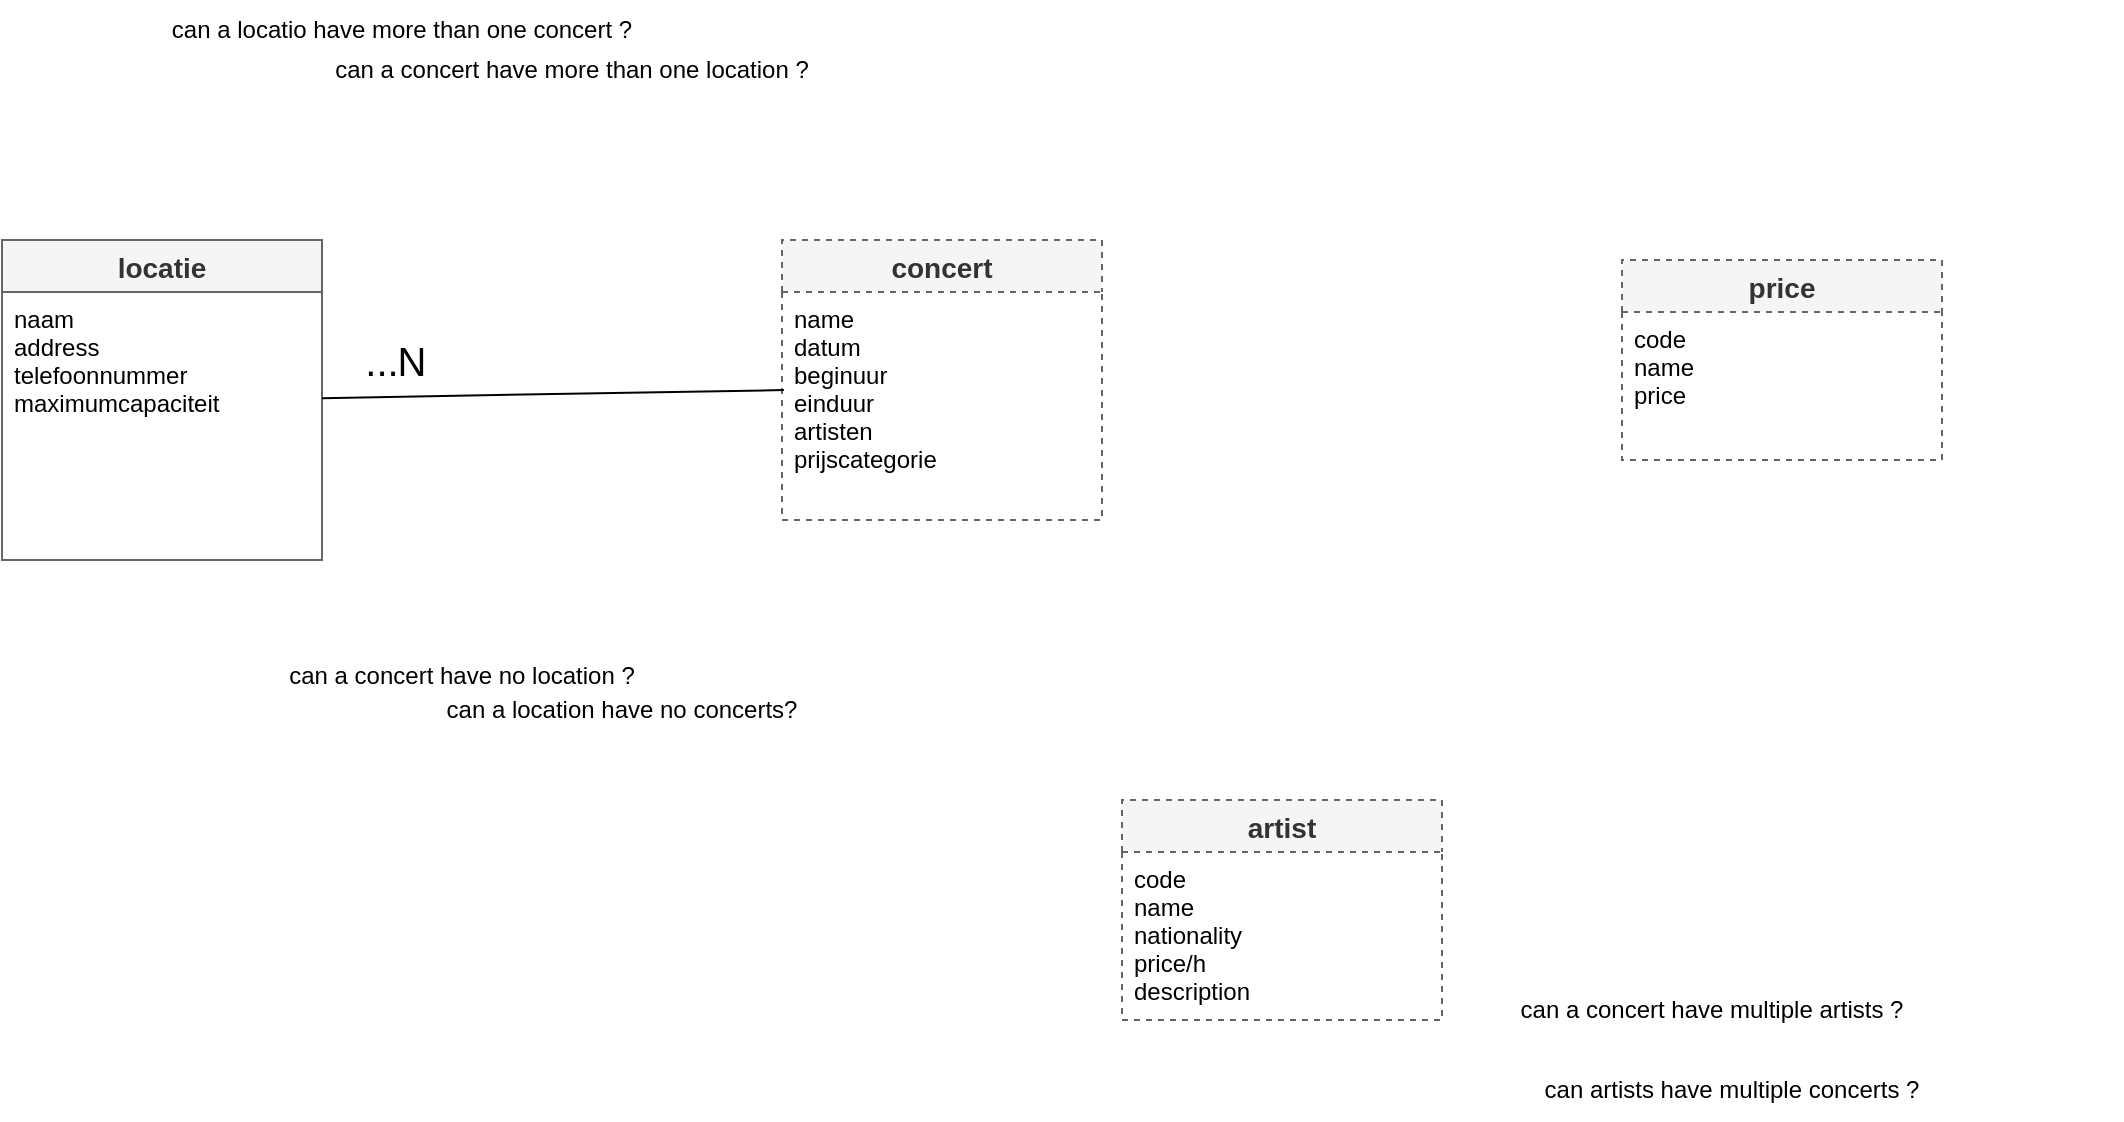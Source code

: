 <mxfile version="24.7.17">
  <diagram name="Page-1" id="g5ilt-8PIpiiePuTZQs6">
    <mxGraphModel dx="2084" dy="1124" grid="1" gridSize="10" guides="1" tooltips="1" connect="1" arrows="1" fold="1" page="1" pageScale="1" pageWidth="850" pageHeight="1100" math="0" shadow="0">
      <root>
        <mxCell id="0" />
        <mxCell id="1" parent="0" />
        <mxCell id="YLC8orPnVD28-5EO_9L3-1" value="locatie" style="swimlane;fontStyle=1;childLayout=stackLayout;horizontal=1;startSize=26;horizontalStack=0;resizeParent=1;resizeParentMax=0;resizeLast=0;collapsible=1;marginBottom=0;align=center;fontSize=14;strokeColor=#666666;fillColor=#f5f5f5;fontColor=#333333;" vertex="1" parent="1">
          <mxGeometry x="-230" y="150" width="160" height="160" as="geometry" />
        </mxCell>
        <mxCell id="YLC8orPnVD28-5EO_9L3-2" value="naam&#xa;address&#xa;telefoonnummer&#xa;maximumcapaciteit" style="text;strokeColor=none;fillColor=none;spacingLeft=4;spacingRight=4;overflow=hidden;rotatable=0;points=[[0,0.5],[1,0.5]];portConstraint=eastwest;fontSize=12;" vertex="1" parent="YLC8orPnVD28-5EO_9L3-1">
          <mxGeometry y="26" width="160" height="134" as="geometry" />
        </mxCell>
        <mxCell id="YLC8orPnVD28-5EO_9L3-33" value="concert" style="swimlane;fontStyle=1;childLayout=stackLayout;horizontal=1;startSize=26;horizontalStack=0;resizeParent=1;resizeParentMax=0;resizeLast=0;collapsible=1;marginBottom=0;align=center;fontSize=14;strokeColor=#666666;fillColor=#f5f5f5;fontColor=#333333;dashed=1;" vertex="1" parent="1">
          <mxGeometry x="160" y="150" width="160" height="140" as="geometry" />
        </mxCell>
        <mxCell id="YLC8orPnVD28-5EO_9L3-34" value="name&#xa;datum&#xa;beginuur&#xa;einduur&#xa;artisten&#xa;prijscategorie" style="text;strokeColor=none;fillColor=none;spacingLeft=4;spacingRight=4;overflow=hidden;rotatable=0;points=[[0,0.5],[1,0.5]];portConstraint=eastwest;fontSize=12;" vertex="1" parent="YLC8orPnVD28-5EO_9L3-33">
          <mxGeometry y="26" width="160" height="114" as="geometry" />
        </mxCell>
        <mxCell id="YLC8orPnVD28-5EO_9L3-35" value="artist" style="swimlane;fontStyle=1;childLayout=stackLayout;horizontal=1;startSize=26;horizontalStack=0;resizeParent=1;resizeParentMax=0;resizeLast=0;collapsible=1;marginBottom=0;align=center;fontSize=14;strokeColor=#666666;fillColor=#f5f5f5;fontColor=#333333;dashed=1;" vertex="1" parent="1">
          <mxGeometry x="330" y="430" width="160" height="110" as="geometry" />
        </mxCell>
        <mxCell id="YLC8orPnVD28-5EO_9L3-36" value="code&#xa;name&#xa;nationality&#xa;price/h&#xa;description" style="text;strokeColor=none;fillColor=none;spacingLeft=4;spacingRight=4;overflow=hidden;rotatable=0;points=[[0,0.5],[1,0.5]];portConstraint=eastwest;fontSize=12;" vertex="1" parent="YLC8orPnVD28-5EO_9L3-35">
          <mxGeometry y="26" width="160" height="84" as="geometry" />
        </mxCell>
        <mxCell id="YLC8orPnVD28-5EO_9L3-37" value="" style="endArrow=none;html=1;rounded=0;entryX=0.006;entryY=0.43;entryDx=0;entryDy=0;entryPerimeter=0;exitX=1;exitY=0.396;exitDx=0;exitDy=0;exitPerimeter=0;" edge="1" parent="1" source="YLC8orPnVD28-5EO_9L3-2" target="YLC8orPnVD28-5EO_9L3-34">
          <mxGeometry width="50" height="50" relative="1" as="geometry">
            <mxPoint x="380" y="540" as="sourcePoint" />
            <mxPoint x="430" y="490" as="targetPoint" />
          </mxGeometry>
        </mxCell>
        <mxCell id="YLC8orPnVD28-5EO_9L3-38" value="can a locatio have more than one concert ?" style="text;html=1;align=center;verticalAlign=middle;whiteSpace=wrap;rounded=0;" vertex="1" parent="1">
          <mxGeometry x="-190" y="30" width="320" height="30" as="geometry" />
        </mxCell>
        <mxCell id="YLC8orPnVD28-5EO_9L3-39" value="can a concert have more than one location ?" style="text;html=1;align=center;verticalAlign=middle;whiteSpace=wrap;rounded=0;" vertex="1" parent="1">
          <mxGeometry x="-80" y="50" width="270" height="30" as="geometry" />
        </mxCell>
        <mxCell id="YLC8orPnVD28-5EO_9L3-40" value="can a concert have multiple artists ?" style="text;html=1;align=center;verticalAlign=middle;whiteSpace=wrap;rounded=0;" vertex="1" parent="1">
          <mxGeometry x="480" y="520" width="290" height="30" as="geometry" />
        </mxCell>
        <mxCell id="YLC8orPnVD28-5EO_9L3-43" value="can artists have multiple concerts ?" style="text;html=1;align=center;verticalAlign=middle;whiteSpace=wrap;rounded=0;" vertex="1" parent="1">
          <mxGeometry x="440" y="560" width="390" height="30" as="geometry" />
        </mxCell>
        <mxCell id="YLC8orPnVD28-5EO_9L3-44" value="price" style="swimlane;fontStyle=1;childLayout=stackLayout;horizontal=1;startSize=26;horizontalStack=0;resizeParent=1;resizeParentMax=0;resizeLast=0;collapsible=1;marginBottom=0;align=center;fontSize=14;strokeColor=#666666;fillColor=#f5f5f5;fontColor=#333333;dashed=1;" vertex="1" parent="1">
          <mxGeometry x="580" y="160" width="160" height="100" as="geometry" />
        </mxCell>
        <mxCell id="YLC8orPnVD28-5EO_9L3-45" value="code&#xa;name&#xa;price&#xa;" style="text;strokeColor=none;fillColor=none;spacingLeft=4;spacingRight=4;overflow=hidden;rotatable=0;points=[[0,0.5],[1,0.5]];portConstraint=eastwest;fontSize=12;" vertex="1" parent="YLC8orPnVD28-5EO_9L3-44">
          <mxGeometry y="26" width="160" height="74" as="geometry" />
        </mxCell>
        <mxCell id="YLC8orPnVD28-5EO_9L3-46" value="can a concert have no location ?&lt;div&gt;&lt;br&gt;&lt;/div&gt;" style="text;html=1;align=center;verticalAlign=middle;whiteSpace=wrap;rounded=0;" vertex="1" parent="1">
          <mxGeometry x="-130" y="360" width="260" height="30" as="geometry" />
        </mxCell>
        <mxCell id="YLC8orPnVD28-5EO_9L3-47" value="can a location have no concerts?" style="text;html=1;align=center;verticalAlign=middle;whiteSpace=wrap;rounded=0;" vertex="1" parent="1">
          <mxGeometry x="-30" y="370" width="220" height="30" as="geometry" />
        </mxCell>
        <mxCell id="YLC8orPnVD28-5EO_9L3-48" value="N" style="text;html=1;align=center;verticalAlign=middle;whiteSpace=wrap;rounded=0;fontSize=20;" vertex="1" parent="1">
          <mxGeometry x="-40" y="195" width="30" height="30" as="geometry" />
        </mxCell>
        <mxCell id="YLC8orPnVD28-5EO_9L3-50" value="&lt;font style=&quot;font-size: 20px;&quot;&gt;...&lt;/font&gt;" style="text;html=1;align=center;verticalAlign=middle;whiteSpace=wrap;rounded=0;" vertex="1" parent="1">
          <mxGeometry x="-70" y="195" width="60" height="30" as="geometry" />
        </mxCell>
      </root>
    </mxGraphModel>
  </diagram>
</mxfile>
